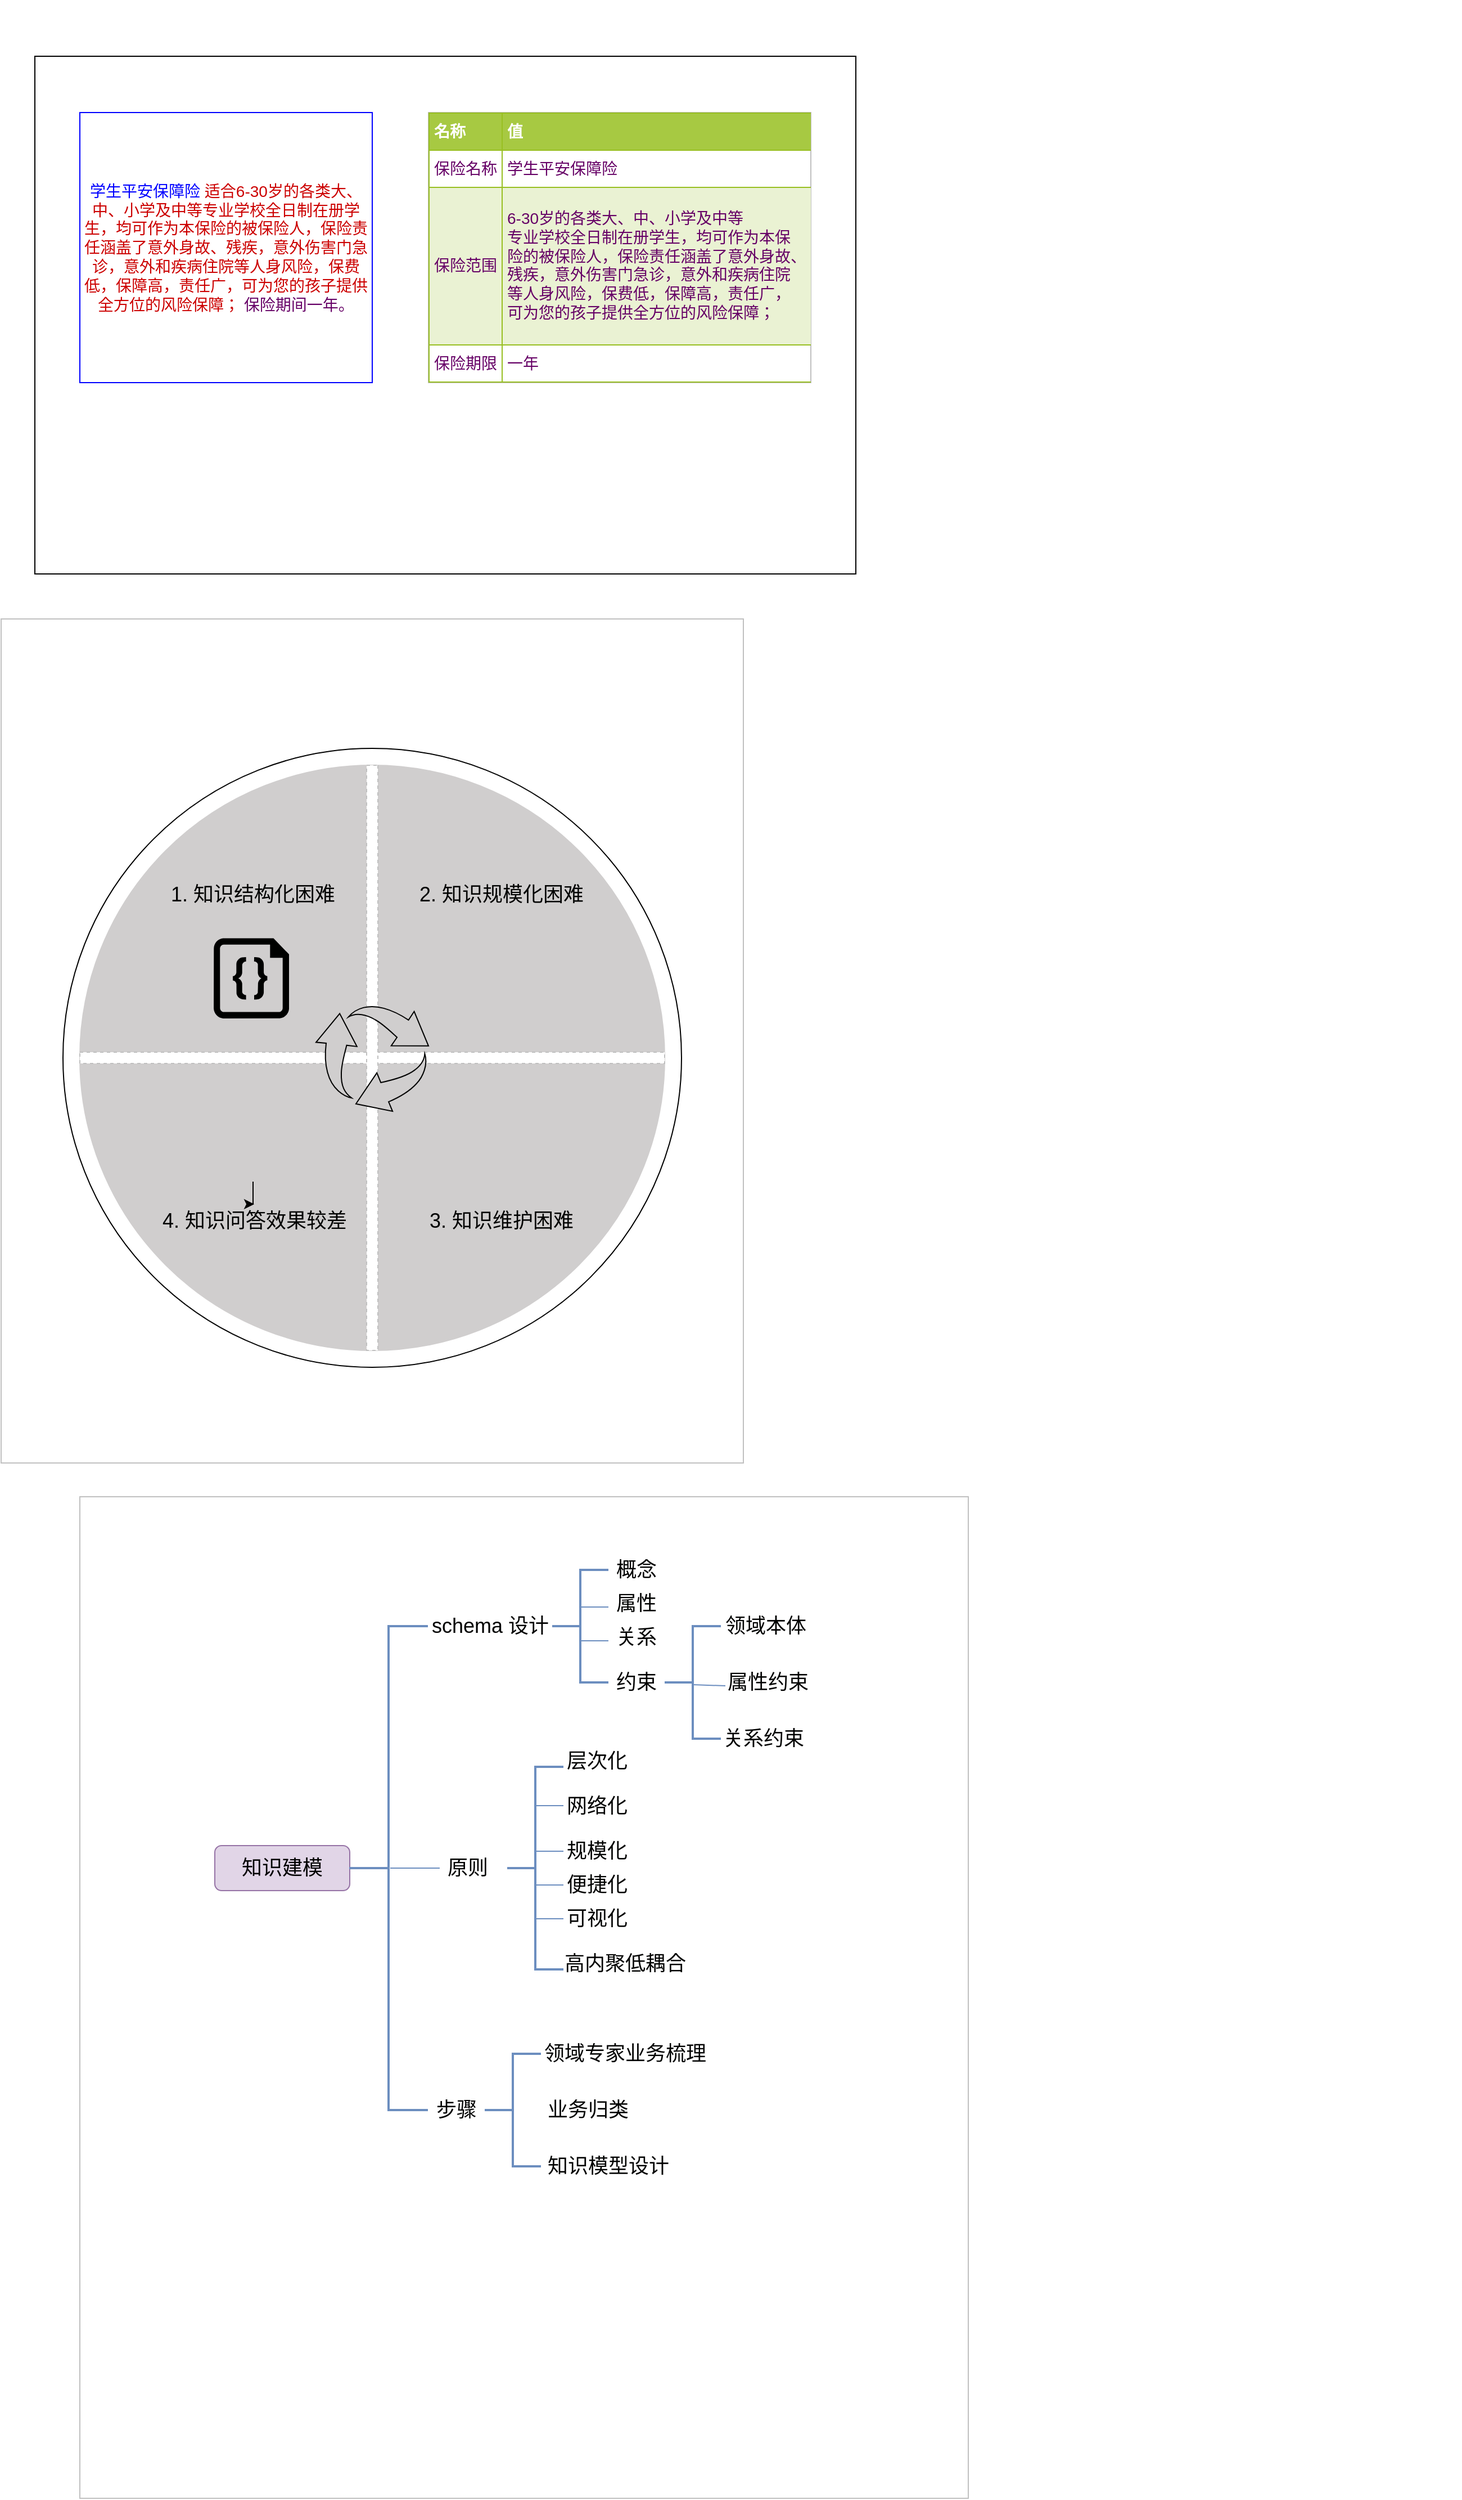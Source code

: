 <mxfile version="20.4.0" type="github">
  <diagram id="sJpCel3b5Ru8QgjHVeKa" name="第 1 页">
    <mxGraphModel dx="946" dy="614" grid="1" gridSize="10" guides="1" tooltips="1" connect="1" arrows="1" fold="1" page="1" pageScale="1" pageWidth="850" pageHeight="1100" math="0" shadow="0">
      <root>
        <mxCell id="0" />
        <mxCell id="1" parent="0" />
        <mxCell id="-06xfAzWJ38wEPQ6Gd0u-58" value="" style="rounded=0;whiteSpace=wrap;html=1;strokeColor=#c0c0c0;fontFamily=Helvetica;fontSize=18;fontColor=#000100;fillColor=#ffffff;gradientColor=none;" vertex="1" parent="1">
          <mxGeometry x="80" y="620" width="660" height="750" as="geometry" />
        </mxCell>
        <mxCell id="-06xfAzWJ38wEPQ6Gd0u-16" value="" style="ellipse;whiteSpace=wrap;html=1;aspect=fixed;rounded=0;fontFamily=Helvetica;fontSize=14;" vertex="1" parent="1">
          <mxGeometry x="135" y="735" width="550" height="550" as="geometry" />
        </mxCell>
        <mxCell id="-06xfAzWJ38wEPQ6Gd0u-1" value="" style="rounded=0;whiteSpace=wrap;html=1;" vertex="1" parent="1">
          <mxGeometry x="110" y="120" width="730" height="460" as="geometry" />
        </mxCell>
        <mxCell id="-06xfAzWJ38wEPQ6Gd0u-2" value="&lt;div&gt;&lt;font style=&quot;font-size: 14px;&quot;&gt;&lt;font color=&quot;#0000ff&quot;&gt;学生平安保障险&amp;nbsp;&lt;/font&gt;&lt;font color=&quot;#cc0000&quot;&gt;适合6-30岁的各类大、中、小学及中等专业学校全日制在册学生，均可作为本保险的被保险人，保险责任涵盖了意外身故、残疾，意外伤害门急诊，意外和疾病住院等人身风险，保费低，保障高，责任广，可为您的孩子提供全方位的风险保障；&amp;nbsp;&lt;/font&gt;&lt;font color=&quot;#660066&quot;&gt;保险期间一年。&lt;/font&gt;&lt;/font&gt;&lt;/div&gt;" style="rounded=0;whiteSpace=wrap;html=1;strokeColor=#0000FF;" vertex="1" parent="1">
          <mxGeometry x="150" y="170" width="260" height="240" as="geometry" />
        </mxCell>
        <mxCell id="-06xfAzWJ38wEPQ6Gd0u-3" value="&lt;table border=&quot;1&quot; width=&quot;100%&quot; height=&quot;100%&quot; cellpadding=&quot;4&quot; style=&quot;width:100%;height:100%;border-collapse:collapse;&quot;&gt;&lt;tbody&gt;&lt;tr style=&quot;background-color:#A7C942;color:#ffffff;border:1px solid #98bf21;&quot;&gt;&lt;th align=&quot;left&quot;&gt;名称&lt;/th&gt;&lt;th align=&quot;left&quot;&gt;值&lt;/th&gt;&lt;/tr&gt;&lt;tr style=&quot;border:1px solid #98bf21;&quot;&gt;&lt;td&gt;保险名称&lt;/td&gt;&lt;td&gt;学生平安保障险&lt;/td&gt;&lt;/tr&gt;&lt;tr style=&quot;background-color:#EAF2D3;border:1px solid #98bf21;&quot;&gt;&lt;td&gt;保险范围&lt;/td&gt;&lt;td&gt;&lt;div&gt;6-30岁的各类大、中、小学及中等&lt;/div&gt;&lt;div&gt;专业学校全日制在册学生，均可作为本保&lt;/div&gt;&lt;div&gt;险的被保险人，保险责任涵盖了意外身故、&lt;/div&gt;&lt;div&gt;残疾，意外伤害门急诊，意外和疾病住院&lt;/div&gt;&lt;div&gt;等人身风险，保费低，保障高，责任广，&lt;/div&gt;&lt;div&gt;可为您的孩子提供全方位的风险保障；&lt;/div&gt;&lt;/td&gt;&lt;/tr&gt;&lt;tr style=&quot;border:1px solid #98bf21;&quot;&gt;&lt;td&gt;保险期限&lt;/td&gt;&lt;td&gt;一年&lt;/td&gt;&lt;/tr&gt;&lt;/tbody&gt;&lt;/table&gt;" style="text;html=1;strokeColor=#c0c0c0;fillColor=#ffffff;overflow=fill;rounded=0;fontSize=14;fontColor=#660066;" vertex="1" parent="1">
          <mxGeometry x="460" y="170" width="340" height="240" as="geometry" />
        </mxCell>
        <mxCell id="-06xfAzWJ38wEPQ6Gd0u-5" value="" style="shape=image;html=1;verticalAlign=top;verticalLabelPosition=bottom;labelBackgroundColor=#ffffff;imageAspect=0;aspect=fixed;image=https://cdn3.iconfinder.com/data/icons/document-icons-2/30/647707-word-128.png;rounded=0;strokeColor=#c0c0c0;fontFamily=Helvetica;fontSize=14;fontColor=#660066;fillColor=#ffffff;gradientColor=none;" vertex="1" parent="1">
          <mxGeometry x="240" y="422" width="128" height="128" as="geometry" />
        </mxCell>
        <mxCell id="-06xfAzWJ38wEPQ6Gd0u-6" value="" style="shape=image;html=1;verticalAlign=top;verticalLabelPosition=bottom;labelBackgroundColor=#ffffff;imageAspect=0;aspect=fixed;image=https://cdn1.iconfinder.com/data/icons/hawcons/32/699434-icon-70-document-file-pdf-128.png;rounded=0;strokeColor=#c0c0c0;fontFamily=Helvetica;fontSize=14;fontColor=#660066;fillColor=#ffffff;gradientColor=none;" vertex="1" parent="1">
          <mxGeometry x="1250" y="390" width="128" height="128" as="geometry" />
        </mxCell>
        <mxCell id="-06xfAzWJ38wEPQ6Gd0u-7" value="" style="shape=image;html=1;verticalAlign=top;verticalLabelPosition=bottom;labelBackgroundColor=#ffffff;imageAspect=0;aspect=fixed;image=https://cdn3.iconfinder.com/data/icons/document-icons-2/30/647702-excel-128.png;rounded=0;strokeColor=#c0c0c0;fontFamily=Helvetica;fontSize=14;fontColor=#660066;fillColor=#ffffff;gradientColor=none;" vertex="1" parent="1">
          <mxGeometry x="930" y="190" width="128" height="128" as="geometry" />
        </mxCell>
        <mxCell id="-06xfAzWJ38wEPQ6Gd0u-8" value="" style="shape=image;html=1;verticalAlign=top;verticalLabelPosition=bottom;labelBackgroundColor=#ffffff;imageAspect=0;aspect=fixed;image=https://cdn1.iconfinder.com/data/icons/bootstrap-vol-3/16/filetype-csv-128.png;rounded=0;strokeColor=#c0c0c0;fontFamily=Helvetica;fontSize=14;fontColor=#660066;fillColor=#ffffff;gradientColor=none;" vertex="1" parent="1">
          <mxGeometry x="950" y="70" width="128" height="128" as="geometry" />
        </mxCell>
        <mxCell id="-06xfAzWJ38wEPQ6Gd0u-9" value="" style="shape=image;html=1;verticalAlign=top;verticalLabelPosition=bottom;labelBackgroundColor=#ffffff;imageAspect=0;aspect=fixed;image=https://cdn1.iconfinder.com/data/icons/bootstrap-vol-3/16/filetype-json-128.png;rounded=0;strokeColor=#c0c0c0;fontFamily=Helvetica;fontSize=14;fontColor=#660066;fillColor=#ffffff;gradientColor=none;" vertex="1" parent="1">
          <mxGeometry x="1190" y="260" width="128" height="128" as="geometry" />
        </mxCell>
        <mxCell id="-06xfAzWJ38wEPQ6Gd0u-14" value="" style="ellipse;whiteSpace=wrap;html=1;aspect=fixed;rounded=0;fontFamily=Helvetica;fontSize=14;strokeColor=#D0CECE;fillColor=#D0CECE;fontColor=#D0CECE;labelBackgroundColor=#D0CECE;" vertex="1" parent="1">
          <mxGeometry x="150" y="750" width="520" height="520" as="geometry" />
        </mxCell>
        <mxCell id="-06xfAzWJ38wEPQ6Gd0u-17" value="" style="rounded=0;whiteSpace=wrap;html=1;strokeColor=#c0c0c0;fontFamily=Helvetica;fontSize=14;fontColor=#660066;fillColor=#ffffff;gradientColor=none;dashed=1;" vertex="1" parent="1">
          <mxGeometry x="150" y="1005" width="520" height="10" as="geometry" />
        </mxCell>
        <mxCell id="-06xfAzWJ38wEPQ6Gd0u-18" value="" style="rounded=0;whiteSpace=wrap;html=1;strokeColor=#c0c0c0;fontFamily=Helvetica;fontSize=14;fontColor=#660066;fillColor=#ffffff;gradientColor=none;dashed=1;rotation=90;" vertex="1" parent="1">
          <mxGeometry x="150" y="1005" width="520" height="10" as="geometry" />
        </mxCell>
        <mxCell id="-06xfAzWJ38wEPQ6Gd0u-46" value="&lt;font color=&quot;#000100&quot;&gt;&lt;span style=&quot;font-size: 18px;&quot;&gt;1. 知识结构化困难&lt;/span&gt;&lt;/font&gt;" style="text;html=1;strokeColor=none;fillColor=none;align=center;verticalAlign=middle;whiteSpace=wrap;rounded=0;fontFamily=Helvetica;fontSize=14;fontColor=#660066;" vertex="1" parent="1">
          <mxGeometry x="229" y="850" width="150" height="30" as="geometry" />
        </mxCell>
        <mxCell id="-06xfAzWJ38wEPQ6Gd0u-47" value="&lt;font color=&quot;#000100&quot;&gt;&lt;span style=&quot;font-size: 18px;&quot;&gt;2. 知识规模化困难&lt;/span&gt;&lt;/font&gt;" style="text;html=1;strokeColor=none;fillColor=none;align=center;verticalAlign=middle;whiteSpace=wrap;rounded=0;fontFamily=Helvetica;fontSize=14;fontColor=#660066;" vertex="1" parent="1">
          <mxGeometry x="450" y="850" width="150" height="30" as="geometry" />
        </mxCell>
        <mxCell id="-06xfAzWJ38wEPQ6Gd0u-48" value="&lt;font color=&quot;#000100&quot;&gt;&lt;span style=&quot;font-size: 18px;&quot;&gt;3. 知识维护困难&lt;/span&gt;&lt;/font&gt;" style="text;html=1;strokeColor=none;fillColor=none;align=center;verticalAlign=middle;whiteSpace=wrap;rounded=0;fontFamily=Helvetica;fontSize=14;fontColor=#660066;" vertex="1" parent="1">
          <mxGeometry x="450" y="1140" width="150" height="30" as="geometry" />
        </mxCell>
        <mxCell id="-06xfAzWJ38wEPQ6Gd0u-49" value="&lt;font color=&quot;#000100&quot;&gt;&lt;span style=&quot;font-size: 18px;&quot;&gt;4. 知识问答效果较差&lt;/span&gt;&lt;/font&gt;" style="text;html=1;strokeColor=none;fillColor=none;align=center;verticalAlign=middle;whiteSpace=wrap;rounded=0;fontFamily=Helvetica;fontSize=14;fontColor=#660066;" vertex="1" parent="1">
          <mxGeometry x="220.5" y="1140" width="169" height="30" as="geometry" />
        </mxCell>
        <mxCell id="-06xfAzWJ38wEPQ6Gd0u-52" value="" style="shape=image;html=1;verticalAlign=top;verticalLabelPosition=bottom;labelBackgroundColor=#ffffff;imageAspect=0;aspect=fixed;image=https://cdn0.iconfinder.com/data/icons/phosphor-regular-vol-3/256/graph-128.png;rounded=0;strokeColor=#c0c0c0;fontFamily=Helvetica;fontSize=18;fontColor=#000100;fillColor=#ffffff;gradientColor=none;" vertex="1" parent="1">
          <mxGeometry x="500" y="905" width="70" height="70" as="geometry" />
        </mxCell>
        <mxCell id="-06xfAzWJ38wEPQ6Gd0u-59" value="" style="edgeStyle=orthogonalEdgeStyle;rounded=0;orthogonalLoop=1;jettySize=auto;html=1;fontFamily=Helvetica;fontSize=18;fontColor=#D0CECE;" edge="1" parent="1" source="-06xfAzWJ38wEPQ6Gd0u-54" target="-06xfAzWJ38wEPQ6Gd0u-49">
          <mxGeometry relative="1" as="geometry" />
        </mxCell>
        <mxCell id="-06xfAzWJ38wEPQ6Gd0u-54" value="" style="shape=image;html=1;verticalAlign=top;verticalLabelPosition=bottom;labelBackgroundColor=#ffffff;imageAspect=0;aspect=fixed;image=https://cdn4.iconfinder.com/data/icons/e-commerce-icon-set/48/FAQ-128.png;rounded=0;strokeColor=#c0c0c0;fontFamily=Helvetica;fontSize=18;fontColor=#000100;fillColor=#ffffff;gradientColor=none;" vertex="1" parent="1">
          <mxGeometry x="269" y="1050" width="70" height="70" as="geometry" />
        </mxCell>
        <mxCell id="-06xfAzWJ38wEPQ6Gd0u-55" value="" style="sketch=0;aspect=fixed;pointerEvents=1;shadow=0;dashed=0;html=1;strokeColor=none;labelPosition=center;verticalLabelPosition=bottom;verticalAlign=top;align=center;fillColor=#000100;shape=mxgraph.azure.code_file;rounded=0;fontFamily=Helvetica;fontSize=18;fontColor=#FFFFFF;labelBackgroundColor=default;" vertex="1" parent="1">
          <mxGeometry x="269" y="903.72" width="67" height="71.28" as="geometry" />
        </mxCell>
        <mxCell id="-06xfAzWJ38wEPQ6Gd0u-56" value="" style="shape=image;html=1;verticalAlign=top;verticalLabelPosition=bottom;labelBackgroundColor=#ffffff;imageAspect=0;aspect=fixed;image=https://cdn3.iconfinder.com/data/icons/mix-and-miscellaneous/93/handrawn_tool_doodle_Settings-128.png;rounded=0;strokeColor=#c0c0c0;fontFamily=Helvetica;fontSize=18;fontColor=#000100;fillColor=#ffffff;gradientColor=none;" vertex="1" parent="1">
          <mxGeometry x="500" y="1050" width="70" height="70" as="geometry" />
        </mxCell>
        <mxCell id="-06xfAzWJ38wEPQ6Gd0u-57" value="" style="sketch=0;html=1;aspect=fixed;strokeColor=#000100;shadow=0;align=center;verticalAlign=top;fillColor=#D0CECE;shape=mxgraph.gcp2.arrow_cycle;rounded=0;fontFamily=Helvetica;fontSize=18;fontColor=#D0CECE;" vertex="1" parent="1">
          <mxGeometry x="360" y="962.5" width="100" height="95" as="geometry" />
        </mxCell>
        <mxCell id="-06xfAzWJ38wEPQ6Gd0u-60" value="" style="rounded=0;whiteSpace=wrap;html=1;strokeColor=#c0c0c0;fontFamily=Helvetica;fontSize=18;fontColor=#D0CECE;fillColor=#ffffff;gradientColor=none;" vertex="1" parent="1">
          <mxGeometry x="150" y="1400" width="790" height="890" as="geometry" />
        </mxCell>
        <mxCell id="-06xfAzWJ38wEPQ6Gd0u-61" value="知识建模" style="rounded=1;whiteSpace=wrap;html=1;strokeColor=#9673a6;fontFamily=Helvetica;fontSize=18;fillColor=#e1d5e7;" vertex="1" parent="1">
          <mxGeometry x="270" y="1710" width="120" height="40" as="geometry" />
        </mxCell>
        <mxCell id="-06xfAzWJ38wEPQ6Gd0u-63" value="" style="strokeWidth=2;html=1;shape=mxgraph.flowchart.annotation_2;align=left;labelPosition=right;pointerEvents=1;rounded=0;strokeColor=#6c8ebf;fontFamily=Helvetica;fontSize=18;fillColor=#dae8fc;" vertex="1" parent="1">
          <mxGeometry x="389.5" y="1515" width="70" height="430" as="geometry" />
        </mxCell>
        <mxCell id="-06xfAzWJ38wEPQ6Gd0u-66" value="&lt;font color=&quot;#000100&quot;&gt;schema 设计&lt;/font&gt;" style="text;html=1;strokeColor=none;fillColor=none;align=center;verticalAlign=middle;whiteSpace=wrap;rounded=0;fontFamily=Helvetica;fontSize=18;fontColor=#D0CECE;" vertex="1" parent="1">
          <mxGeometry x="460" y="1500" width="110" height="30" as="geometry" />
        </mxCell>
        <mxCell id="-06xfAzWJ38wEPQ6Gd0u-67" value="&lt;font color=&quot;#000100&quot;&gt;原则&lt;/font&gt;" style="text;html=1;strokeColor=none;fillColor=none;align=center;verticalAlign=middle;whiteSpace=wrap;rounded=0;fontFamily=Helvetica;fontSize=18;fontColor=#D0CECE;" vertex="1" parent="1">
          <mxGeometry x="440" y="1715" width="110" height="30" as="geometry" />
        </mxCell>
        <mxCell id="-06xfAzWJ38wEPQ6Gd0u-68" value="" style="endArrow=none;html=1;rounded=0;fontFamily=Helvetica;fontSize=18;fontColor=#000100;exitX=0.521;exitY=0.5;exitDx=0;exitDy=0;exitPerimeter=0;fillColor=#dae8fc;strokeColor=#6c8ebf;" edge="1" parent="1" source="-06xfAzWJ38wEPQ6Gd0u-63">
          <mxGeometry width="50" height="50" relative="1" as="geometry">
            <mxPoint x="540" y="1760" as="sourcePoint" />
            <mxPoint x="470" y="1730" as="targetPoint" />
          </mxGeometry>
        </mxCell>
        <mxCell id="-06xfAzWJ38wEPQ6Gd0u-69" value="&lt;font color=&quot;#000100&quot;&gt;步骤&lt;/font&gt;" style="text;html=1;strokeColor=none;fillColor=none;align=center;verticalAlign=middle;whiteSpace=wrap;rounded=0;fontFamily=Helvetica;fontSize=18;fontColor=#D0CECE;" vertex="1" parent="1">
          <mxGeometry x="430" y="1930" width="110" height="30" as="geometry" />
        </mxCell>
        <mxCell id="-06xfAzWJ38wEPQ6Gd0u-70" value="" style="strokeWidth=2;html=1;shape=mxgraph.flowchart.annotation_2;align=left;labelPosition=right;pointerEvents=1;rounded=0;strokeColor=#6c8ebf;fontFamily=Helvetica;fontSize=18;fillColor=#dae8fc;" vertex="1" parent="1">
          <mxGeometry x="570" y="1465" width="50" height="100" as="geometry" />
        </mxCell>
        <mxCell id="-06xfAzWJ38wEPQ6Gd0u-71" value="&lt;font color=&quot;#000100&quot;&gt;概念&lt;/font&gt;" style="text;html=1;strokeColor=none;fillColor=none;align=center;verticalAlign=middle;whiteSpace=wrap;rounded=0;fontFamily=Helvetica;fontSize=18;fontColor=#D0CECE;" vertex="1" parent="1">
          <mxGeometry x="620" y="1450" width="50" height="30" as="geometry" />
        </mxCell>
        <mxCell id="-06xfAzWJ38wEPQ6Gd0u-72" value="" style="endArrow=none;html=1;rounded=0;fontFamily=Helvetica;fontSize=18;fontColor=#000100;fillColor=#dae8fc;strokeColor=#6c8ebf;exitX=0.52;exitY=0.33;exitDx=0;exitDy=0;exitPerimeter=0;" edge="1" parent="1" source="-06xfAzWJ38wEPQ6Gd0u-70">
          <mxGeometry width="50" height="50" relative="1" as="geometry">
            <mxPoint x="610" y="1500" as="sourcePoint" />
            <mxPoint x="620" y="1498" as="targetPoint" />
          </mxGeometry>
        </mxCell>
        <mxCell id="-06xfAzWJ38wEPQ6Gd0u-73" value="&lt;font color=&quot;#000100&quot;&gt;属性&lt;/font&gt;" style="text;html=1;strokeColor=none;fillColor=none;align=center;verticalAlign=middle;whiteSpace=wrap;rounded=0;fontFamily=Helvetica;fontSize=18;fontColor=#D0CECE;" vertex="1" parent="1">
          <mxGeometry x="620" y="1480" width="50" height="30" as="geometry" />
        </mxCell>
        <mxCell id="-06xfAzWJ38wEPQ6Gd0u-74" value="" style="endArrow=none;html=1;rounded=0;fontFamily=Helvetica;fontSize=18;fontColor=#000100;fillColor=#dae8fc;strokeColor=#6c8ebf;exitX=0.52;exitY=0.33;exitDx=0;exitDy=0;exitPerimeter=0;" edge="1" parent="1">
          <mxGeometry width="50" height="50" relative="1" as="geometry">
            <mxPoint x="596" y="1528" as="sourcePoint" />
            <mxPoint x="620" y="1528" as="targetPoint" />
          </mxGeometry>
        </mxCell>
        <mxCell id="-06xfAzWJ38wEPQ6Gd0u-75" value="&lt;font color=&quot;#000100&quot;&gt;关系&lt;/font&gt;" style="text;html=1;strokeColor=none;fillColor=none;align=center;verticalAlign=middle;whiteSpace=wrap;rounded=0;fontFamily=Helvetica;fontSize=18;fontColor=#D0CECE;" vertex="1" parent="1">
          <mxGeometry x="620" y="1510" width="50" height="30" as="geometry" />
        </mxCell>
        <mxCell id="-06xfAzWJ38wEPQ6Gd0u-76" value="&lt;font color=&quot;#000100&quot;&gt;约束&lt;/font&gt;" style="text;html=1;strokeColor=none;fillColor=none;align=center;verticalAlign=middle;whiteSpace=wrap;rounded=0;fontFamily=Helvetica;fontSize=18;fontColor=#D0CECE;" vertex="1" parent="1">
          <mxGeometry x="620" y="1550" width="50" height="30" as="geometry" />
        </mxCell>
        <mxCell id="-06xfAzWJ38wEPQ6Gd0u-77" value="" style="strokeWidth=2;html=1;shape=mxgraph.flowchart.annotation_2;align=left;labelPosition=right;pointerEvents=1;rounded=0;strokeColor=#6c8ebf;fontFamily=Helvetica;fontSize=18;fillColor=#dae8fc;" vertex="1" parent="1">
          <mxGeometry x="670" y="1515" width="50" height="100" as="geometry" />
        </mxCell>
        <mxCell id="-06xfAzWJ38wEPQ6Gd0u-78" value="&lt;font color=&quot;#000100&quot;&gt;领域本体&lt;/font&gt;" style="text;html=1;strokeColor=none;fillColor=none;align=center;verticalAlign=middle;whiteSpace=wrap;rounded=0;fontFamily=Helvetica;fontSize=18;fontColor=#D0CECE;" vertex="1" parent="1">
          <mxGeometry x="720" y="1500" width="80" height="30" as="geometry" />
        </mxCell>
        <mxCell id="-06xfAzWJ38wEPQ6Gd0u-79" value="" style="endArrow=none;html=1;rounded=0;fontFamily=Helvetica;fontSize=18;fontColor=#000100;fillColor=#dae8fc;strokeColor=#6c8ebf;exitX=0.5;exitY=0.32;exitDx=0;exitDy=0;exitPerimeter=0;" edge="1" parent="1">
          <mxGeometry width="50" height="50" relative="1" as="geometry">
            <mxPoint x="695" y="1567" as="sourcePoint" />
            <mxPoint x="724" y="1568" as="targetPoint" />
          </mxGeometry>
        </mxCell>
        <mxCell id="-06xfAzWJ38wEPQ6Gd0u-80" value="&lt;font color=&quot;#000100&quot;&gt;属性约束&lt;/font&gt;" style="text;html=1;strokeColor=none;fillColor=none;align=center;verticalAlign=middle;whiteSpace=wrap;rounded=0;fontFamily=Helvetica;fontSize=18;fontColor=#D0CECE;" vertex="1" parent="1">
          <mxGeometry x="724" y="1550" width="76" height="30" as="geometry" />
        </mxCell>
        <mxCell id="-06xfAzWJ38wEPQ6Gd0u-85" value="&lt;font color=&quot;#000100&quot;&gt;关系约束&lt;/font&gt;" style="text;html=1;strokeColor=none;fillColor=none;align=center;verticalAlign=middle;whiteSpace=wrap;rounded=0;fontFamily=Helvetica;fontSize=18;fontColor=#D0CECE;" vertex="1" parent="1">
          <mxGeometry x="720" y="1600" width="76" height="30" as="geometry" />
        </mxCell>
        <mxCell id="-06xfAzWJ38wEPQ6Gd0u-87" value="" style="strokeWidth=2;html=1;shape=mxgraph.flowchart.annotation_2;align=left;labelPosition=right;pointerEvents=1;rounded=0;strokeColor=#6c8ebf;fontFamily=Helvetica;fontSize=18;fillColor=#dae8fc;" vertex="1" parent="1">
          <mxGeometry x="530" y="1640" width="50" height="180" as="geometry" />
        </mxCell>
        <mxCell id="-06xfAzWJ38wEPQ6Gd0u-93" value="&lt;font color=&quot;#000100&quot;&gt;层次化&lt;/font&gt;" style="text;html=1;strokeColor=none;fillColor=none;align=center;verticalAlign=middle;whiteSpace=wrap;rounded=0;fontFamily=Helvetica;fontSize=18;fontColor=#D0CECE;" vertex="1" parent="1">
          <mxGeometry x="580" y="1620" width="60" height="30" as="geometry" />
        </mxCell>
        <mxCell id="-06xfAzWJ38wEPQ6Gd0u-94" value="&lt;font color=&quot;#000100&quot;&gt;网络化&lt;/font&gt;" style="text;html=1;strokeColor=none;fillColor=none;align=center;verticalAlign=middle;whiteSpace=wrap;rounded=0;fontFamily=Helvetica;fontSize=18;fontColor=#D0CECE;" vertex="1" parent="1">
          <mxGeometry x="580" y="1660" width="60" height="30" as="geometry" />
        </mxCell>
        <mxCell id="-06xfAzWJ38wEPQ6Gd0u-95" value="&lt;font color=&quot;#000100&quot;&gt;规模化&lt;/font&gt;" style="text;html=1;strokeColor=none;fillColor=none;align=center;verticalAlign=middle;whiteSpace=wrap;rounded=0;fontFamily=Helvetica;fontSize=18;fontColor=#D0CECE;" vertex="1" parent="1">
          <mxGeometry x="580" y="1700" width="60" height="30" as="geometry" />
        </mxCell>
        <mxCell id="-06xfAzWJ38wEPQ6Gd0u-96" value="" style="endArrow=none;html=1;rounded=0;fontFamily=Helvetica;fontSize=18;fontColor=#000100;fillColor=#dae8fc;strokeColor=#6c8ebf;exitX=0.52;exitY=0.33;exitDx=0;exitDy=0;exitPerimeter=0;" edge="1" parent="1">
          <mxGeometry width="50" height="50" relative="1" as="geometry">
            <mxPoint x="556" y="1674.5" as="sourcePoint" />
            <mxPoint x="580" y="1674.5" as="targetPoint" />
          </mxGeometry>
        </mxCell>
        <mxCell id="-06xfAzWJ38wEPQ6Gd0u-97" value="" style="endArrow=none;html=1;rounded=0;fontFamily=Helvetica;fontSize=18;fontColor=#000100;fillColor=#dae8fc;strokeColor=#6c8ebf;exitX=0.52;exitY=0.33;exitDx=0;exitDy=0;exitPerimeter=0;" edge="1" parent="1">
          <mxGeometry width="50" height="50" relative="1" as="geometry">
            <mxPoint x="556" y="1715" as="sourcePoint" />
            <mxPoint x="580" y="1715" as="targetPoint" />
          </mxGeometry>
        </mxCell>
        <mxCell id="-06xfAzWJ38wEPQ6Gd0u-98" value="&lt;font color=&quot;#000100&quot;&gt;便捷化&lt;/font&gt;" style="text;html=1;strokeColor=none;fillColor=none;align=center;verticalAlign=middle;whiteSpace=wrap;rounded=0;fontFamily=Helvetica;fontSize=18;fontColor=#D0CECE;" vertex="1" parent="1">
          <mxGeometry x="580" y="1730" width="60" height="30" as="geometry" />
        </mxCell>
        <mxCell id="-06xfAzWJ38wEPQ6Gd0u-99" value="" style="endArrow=none;html=1;rounded=0;fontFamily=Helvetica;fontSize=18;fontColor=#000100;fillColor=#dae8fc;strokeColor=#6c8ebf;exitX=0.52;exitY=0.33;exitDx=0;exitDy=0;exitPerimeter=0;" edge="1" parent="1">
          <mxGeometry width="50" height="50" relative="1" as="geometry">
            <mxPoint x="556" y="1745" as="sourcePoint" />
            <mxPoint x="580" y="1745" as="targetPoint" />
          </mxGeometry>
        </mxCell>
        <mxCell id="-06xfAzWJ38wEPQ6Gd0u-100" value="&lt;font color=&quot;#000100&quot;&gt;可视化&lt;/font&gt;" style="text;html=1;strokeColor=none;fillColor=none;align=center;verticalAlign=middle;whiteSpace=wrap;rounded=0;fontFamily=Helvetica;fontSize=18;fontColor=#D0CECE;" vertex="1" parent="1">
          <mxGeometry x="580" y="1760" width="60" height="30" as="geometry" />
        </mxCell>
        <mxCell id="-06xfAzWJ38wEPQ6Gd0u-101" value="" style="endArrow=none;html=1;rounded=0;fontFamily=Helvetica;fontSize=18;fontColor=#000100;fillColor=#dae8fc;strokeColor=#6c8ebf;exitX=0.52;exitY=0.33;exitDx=0;exitDy=0;exitPerimeter=0;" edge="1" parent="1">
          <mxGeometry width="50" height="50" relative="1" as="geometry">
            <mxPoint x="556" y="1775" as="sourcePoint" />
            <mxPoint x="580" y="1775" as="targetPoint" />
          </mxGeometry>
        </mxCell>
        <mxCell id="-06xfAzWJ38wEPQ6Gd0u-102" value="&lt;font color=&quot;#000100&quot;&gt;高内聚低耦合&lt;/font&gt;" style="text;html=1;strokeColor=none;fillColor=none;align=center;verticalAlign=middle;whiteSpace=wrap;rounded=0;fontFamily=Helvetica;fontSize=18;fontColor=#D0CECE;" vertex="1" parent="1">
          <mxGeometry x="580" y="1800" width="110" height="30" as="geometry" />
        </mxCell>
        <mxCell id="-06xfAzWJ38wEPQ6Gd0u-103" value="" style="strokeWidth=2;html=1;shape=mxgraph.flowchart.annotation_2;align=left;labelPosition=right;pointerEvents=1;rounded=0;strokeColor=#6c8ebf;fontFamily=Helvetica;fontSize=18;fillColor=#dae8fc;" vertex="1" parent="1">
          <mxGeometry x="510" y="1895" width="50" height="100" as="geometry" />
        </mxCell>
        <mxCell id="-06xfAzWJ38wEPQ6Gd0u-104" value="&lt;font color=&quot;#000100&quot;&gt;领域专家业务梳理&lt;/font&gt;" style="text;html=1;strokeColor=none;fillColor=none;align=center;verticalAlign=middle;whiteSpace=wrap;rounded=0;fontFamily=Helvetica;fontSize=18;fontColor=#D0CECE;" vertex="1" parent="1">
          <mxGeometry x="560" y="1880" width="150" height="30" as="geometry" />
        </mxCell>
        <mxCell id="-06xfAzWJ38wEPQ6Gd0u-105" value="&lt;font color=&quot;#000100&quot;&gt;业务归类&lt;/font&gt;" style="text;html=1;strokeColor=none;fillColor=none;align=center;verticalAlign=middle;whiteSpace=wrap;rounded=0;fontFamily=Helvetica;fontSize=18;fontColor=#D0CECE;" vertex="1" parent="1">
          <mxGeometry x="564" y="1930" width="76" height="30" as="geometry" />
        </mxCell>
        <mxCell id="-06xfAzWJ38wEPQ6Gd0u-106" value="&lt;font color=&quot;#000100&quot;&gt;知识模型设计&lt;/font&gt;" style="text;html=1;strokeColor=none;fillColor=none;align=center;verticalAlign=middle;whiteSpace=wrap;rounded=0;fontFamily=Helvetica;fontSize=18;fontColor=#D0CECE;" vertex="1" parent="1">
          <mxGeometry x="560" y="1980" width="120" height="30" as="geometry" />
        </mxCell>
      </root>
    </mxGraphModel>
  </diagram>
</mxfile>
